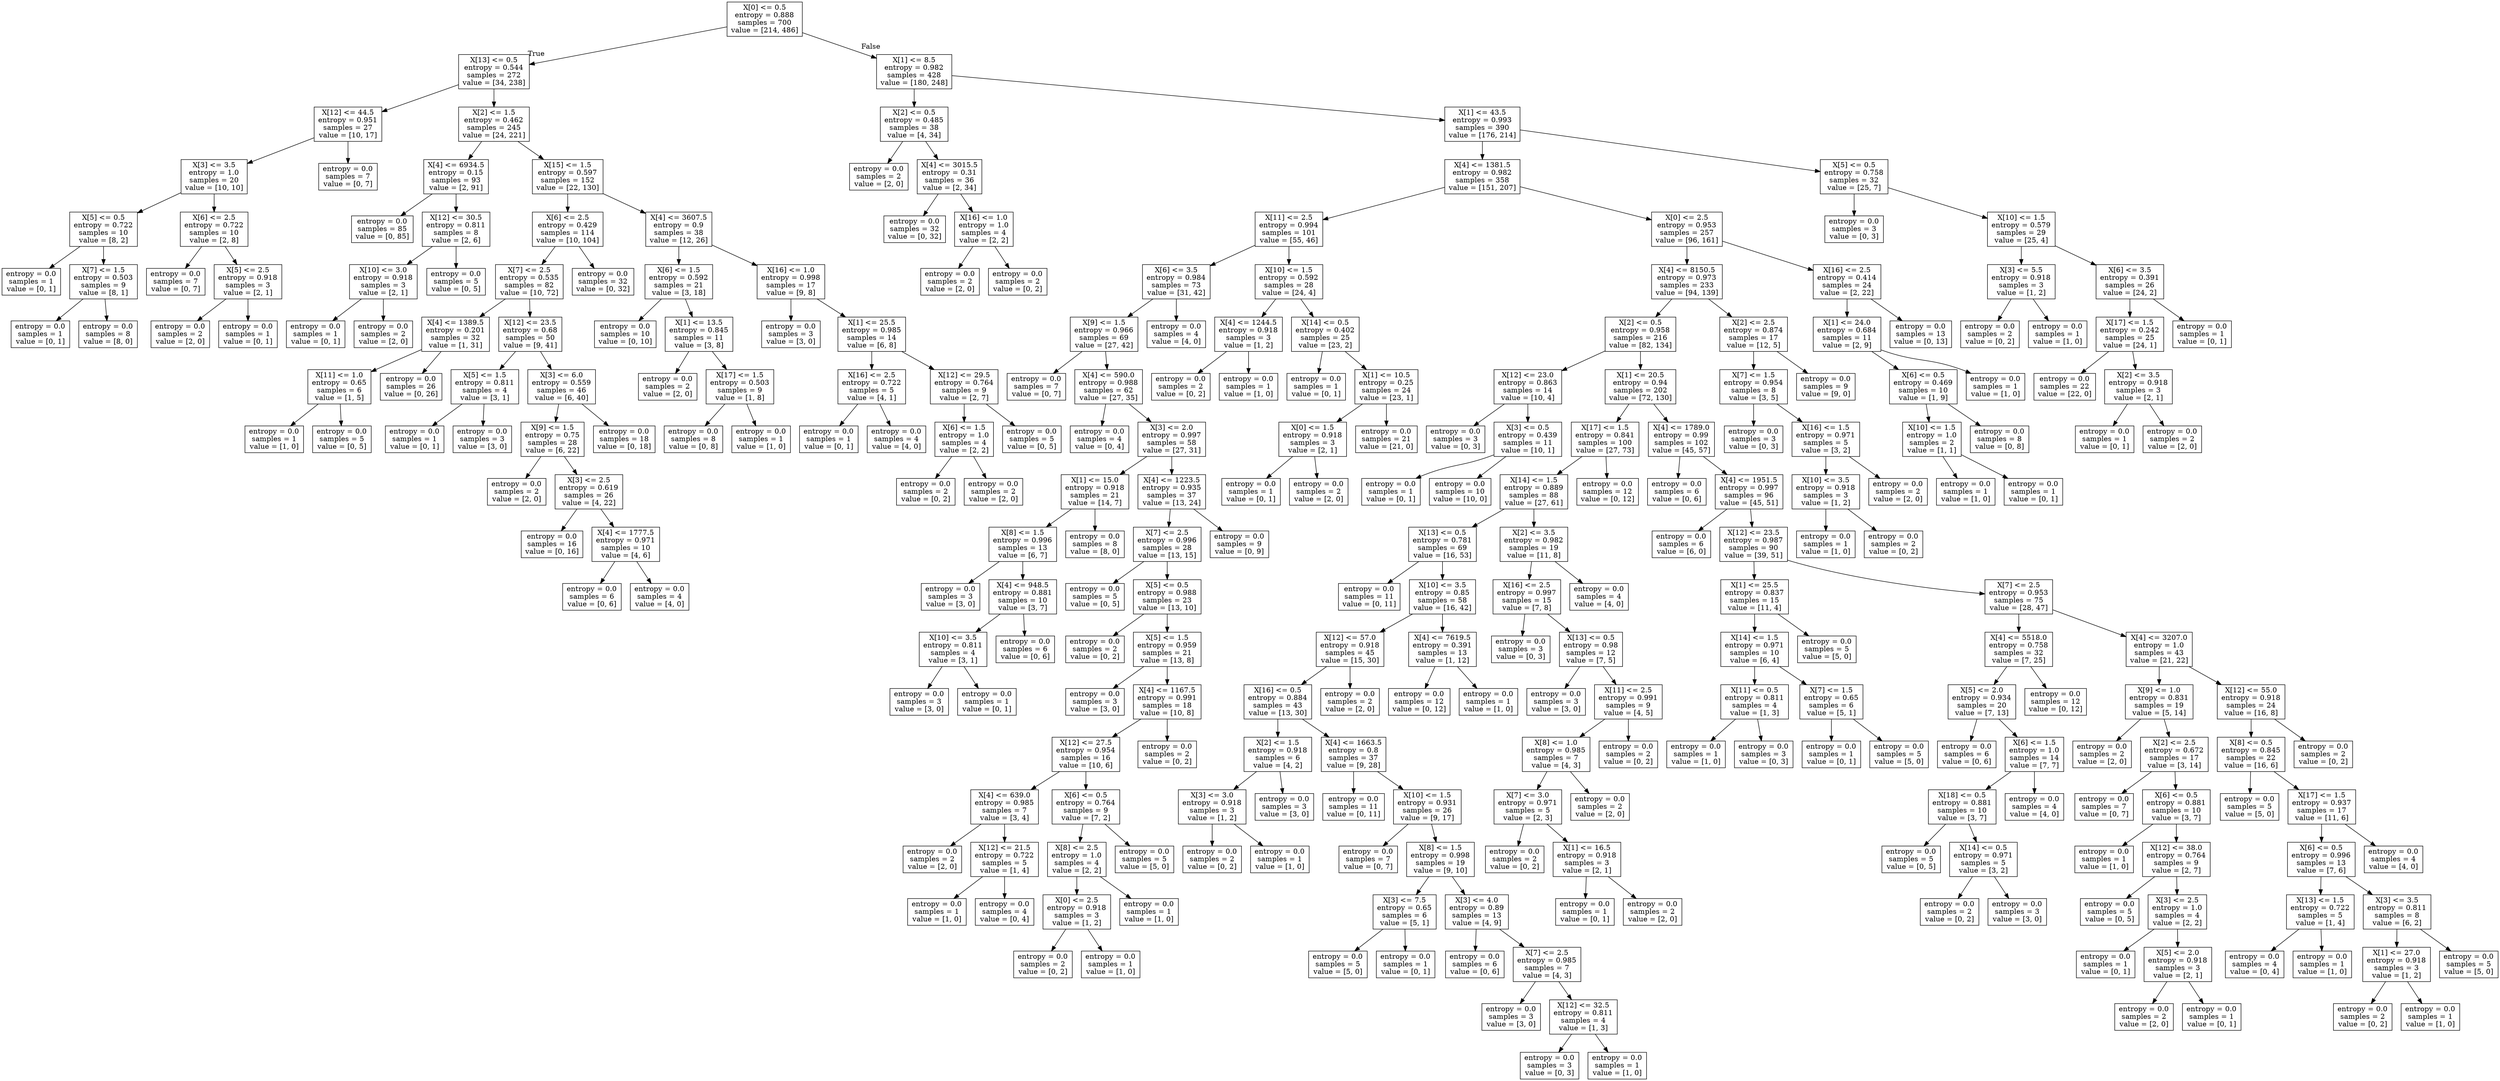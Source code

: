 digraph Tree {
node [shape=box] ;
0 [label="X[0] <= 0.5\nentropy = 0.888\nsamples = 700\nvalue = [214, 486]"] ;
1 [label="X[13] <= 0.5\nentropy = 0.544\nsamples = 272\nvalue = [34, 238]"] ;
0 -> 1 [labeldistance=2.5, labelangle=45, headlabel="True"] ;
2 [label="X[12] <= 44.5\nentropy = 0.951\nsamples = 27\nvalue = [10, 17]"] ;
1 -> 2 ;
3 [label="X[3] <= 3.5\nentropy = 1.0\nsamples = 20\nvalue = [10, 10]"] ;
2 -> 3 ;
4 [label="X[5] <= 0.5\nentropy = 0.722\nsamples = 10\nvalue = [8, 2]"] ;
3 -> 4 ;
5 [label="entropy = 0.0\nsamples = 1\nvalue = [0, 1]"] ;
4 -> 5 ;
6 [label="X[7] <= 1.5\nentropy = 0.503\nsamples = 9\nvalue = [8, 1]"] ;
4 -> 6 ;
7 [label="entropy = 0.0\nsamples = 1\nvalue = [0, 1]"] ;
6 -> 7 ;
8 [label="entropy = 0.0\nsamples = 8\nvalue = [8, 0]"] ;
6 -> 8 ;
9 [label="X[6] <= 2.5\nentropy = 0.722\nsamples = 10\nvalue = [2, 8]"] ;
3 -> 9 ;
10 [label="entropy = 0.0\nsamples = 7\nvalue = [0, 7]"] ;
9 -> 10 ;
11 [label="X[5] <= 2.5\nentropy = 0.918\nsamples = 3\nvalue = [2, 1]"] ;
9 -> 11 ;
12 [label="entropy = 0.0\nsamples = 2\nvalue = [2, 0]"] ;
11 -> 12 ;
13 [label="entropy = 0.0\nsamples = 1\nvalue = [0, 1]"] ;
11 -> 13 ;
14 [label="entropy = 0.0\nsamples = 7\nvalue = [0, 7]"] ;
2 -> 14 ;
15 [label="X[2] <= 1.5\nentropy = 0.462\nsamples = 245\nvalue = [24, 221]"] ;
1 -> 15 ;
16 [label="X[4] <= 6934.5\nentropy = 0.15\nsamples = 93\nvalue = [2, 91]"] ;
15 -> 16 ;
17 [label="entropy = 0.0\nsamples = 85\nvalue = [0, 85]"] ;
16 -> 17 ;
18 [label="X[12] <= 30.5\nentropy = 0.811\nsamples = 8\nvalue = [2, 6]"] ;
16 -> 18 ;
19 [label="X[10] <= 3.0\nentropy = 0.918\nsamples = 3\nvalue = [2, 1]"] ;
18 -> 19 ;
20 [label="entropy = 0.0\nsamples = 1\nvalue = [0, 1]"] ;
19 -> 20 ;
21 [label="entropy = 0.0\nsamples = 2\nvalue = [2, 0]"] ;
19 -> 21 ;
22 [label="entropy = 0.0\nsamples = 5\nvalue = [0, 5]"] ;
18 -> 22 ;
23 [label="X[15] <= 1.5\nentropy = 0.597\nsamples = 152\nvalue = [22, 130]"] ;
15 -> 23 ;
24 [label="X[6] <= 2.5\nentropy = 0.429\nsamples = 114\nvalue = [10, 104]"] ;
23 -> 24 ;
25 [label="X[7] <= 2.5\nentropy = 0.535\nsamples = 82\nvalue = [10, 72]"] ;
24 -> 25 ;
26 [label="X[4] <= 1389.5\nentropy = 0.201\nsamples = 32\nvalue = [1, 31]"] ;
25 -> 26 ;
27 [label="X[11] <= 1.0\nentropy = 0.65\nsamples = 6\nvalue = [1, 5]"] ;
26 -> 27 ;
28 [label="entropy = 0.0\nsamples = 1\nvalue = [1, 0]"] ;
27 -> 28 ;
29 [label="entropy = 0.0\nsamples = 5\nvalue = [0, 5]"] ;
27 -> 29 ;
30 [label="entropy = 0.0\nsamples = 26\nvalue = [0, 26]"] ;
26 -> 30 ;
31 [label="X[12] <= 23.5\nentropy = 0.68\nsamples = 50\nvalue = [9, 41]"] ;
25 -> 31 ;
32 [label="X[5] <= 1.5\nentropy = 0.811\nsamples = 4\nvalue = [3, 1]"] ;
31 -> 32 ;
33 [label="entropy = 0.0\nsamples = 1\nvalue = [0, 1]"] ;
32 -> 33 ;
34 [label="entropy = 0.0\nsamples = 3\nvalue = [3, 0]"] ;
32 -> 34 ;
35 [label="X[3] <= 6.0\nentropy = 0.559\nsamples = 46\nvalue = [6, 40]"] ;
31 -> 35 ;
36 [label="X[9] <= 1.5\nentropy = 0.75\nsamples = 28\nvalue = [6, 22]"] ;
35 -> 36 ;
37 [label="entropy = 0.0\nsamples = 2\nvalue = [2, 0]"] ;
36 -> 37 ;
38 [label="X[3] <= 2.5\nentropy = 0.619\nsamples = 26\nvalue = [4, 22]"] ;
36 -> 38 ;
39 [label="entropy = 0.0\nsamples = 16\nvalue = [0, 16]"] ;
38 -> 39 ;
40 [label="X[4] <= 1777.5\nentropy = 0.971\nsamples = 10\nvalue = [4, 6]"] ;
38 -> 40 ;
41 [label="entropy = 0.0\nsamples = 6\nvalue = [0, 6]"] ;
40 -> 41 ;
42 [label="entropy = 0.0\nsamples = 4\nvalue = [4, 0]"] ;
40 -> 42 ;
43 [label="entropy = 0.0\nsamples = 18\nvalue = [0, 18]"] ;
35 -> 43 ;
44 [label="entropy = 0.0\nsamples = 32\nvalue = [0, 32]"] ;
24 -> 44 ;
45 [label="X[4] <= 3607.5\nentropy = 0.9\nsamples = 38\nvalue = [12, 26]"] ;
23 -> 45 ;
46 [label="X[6] <= 1.5\nentropy = 0.592\nsamples = 21\nvalue = [3, 18]"] ;
45 -> 46 ;
47 [label="entropy = 0.0\nsamples = 10\nvalue = [0, 10]"] ;
46 -> 47 ;
48 [label="X[1] <= 13.5\nentropy = 0.845\nsamples = 11\nvalue = [3, 8]"] ;
46 -> 48 ;
49 [label="entropy = 0.0\nsamples = 2\nvalue = [2, 0]"] ;
48 -> 49 ;
50 [label="X[17] <= 1.5\nentropy = 0.503\nsamples = 9\nvalue = [1, 8]"] ;
48 -> 50 ;
51 [label="entropy = 0.0\nsamples = 8\nvalue = [0, 8]"] ;
50 -> 51 ;
52 [label="entropy = 0.0\nsamples = 1\nvalue = [1, 0]"] ;
50 -> 52 ;
53 [label="X[16] <= 1.0\nentropy = 0.998\nsamples = 17\nvalue = [9, 8]"] ;
45 -> 53 ;
54 [label="entropy = 0.0\nsamples = 3\nvalue = [3, 0]"] ;
53 -> 54 ;
55 [label="X[1] <= 25.5\nentropy = 0.985\nsamples = 14\nvalue = [6, 8]"] ;
53 -> 55 ;
56 [label="X[16] <= 2.5\nentropy = 0.722\nsamples = 5\nvalue = [4, 1]"] ;
55 -> 56 ;
57 [label="entropy = 0.0\nsamples = 1\nvalue = [0, 1]"] ;
56 -> 57 ;
58 [label="entropy = 0.0\nsamples = 4\nvalue = [4, 0]"] ;
56 -> 58 ;
59 [label="X[12] <= 29.5\nentropy = 0.764\nsamples = 9\nvalue = [2, 7]"] ;
55 -> 59 ;
60 [label="X[6] <= 1.5\nentropy = 1.0\nsamples = 4\nvalue = [2, 2]"] ;
59 -> 60 ;
61 [label="entropy = 0.0\nsamples = 2\nvalue = [0, 2]"] ;
60 -> 61 ;
62 [label="entropy = 0.0\nsamples = 2\nvalue = [2, 0]"] ;
60 -> 62 ;
63 [label="entropy = 0.0\nsamples = 5\nvalue = [0, 5]"] ;
59 -> 63 ;
64 [label="X[1] <= 8.5\nentropy = 0.982\nsamples = 428\nvalue = [180, 248]"] ;
0 -> 64 [labeldistance=2.5, labelangle=-45, headlabel="False"] ;
65 [label="X[2] <= 0.5\nentropy = 0.485\nsamples = 38\nvalue = [4, 34]"] ;
64 -> 65 ;
66 [label="entropy = 0.0\nsamples = 2\nvalue = [2, 0]"] ;
65 -> 66 ;
67 [label="X[4] <= 3015.5\nentropy = 0.31\nsamples = 36\nvalue = [2, 34]"] ;
65 -> 67 ;
68 [label="entropy = 0.0\nsamples = 32\nvalue = [0, 32]"] ;
67 -> 68 ;
69 [label="X[16] <= 1.0\nentropy = 1.0\nsamples = 4\nvalue = [2, 2]"] ;
67 -> 69 ;
70 [label="entropy = 0.0\nsamples = 2\nvalue = [2, 0]"] ;
69 -> 70 ;
71 [label="entropy = 0.0\nsamples = 2\nvalue = [0, 2]"] ;
69 -> 71 ;
72 [label="X[1] <= 43.5\nentropy = 0.993\nsamples = 390\nvalue = [176, 214]"] ;
64 -> 72 ;
73 [label="X[4] <= 1381.5\nentropy = 0.982\nsamples = 358\nvalue = [151, 207]"] ;
72 -> 73 ;
74 [label="X[11] <= 2.5\nentropy = 0.994\nsamples = 101\nvalue = [55, 46]"] ;
73 -> 74 ;
75 [label="X[6] <= 3.5\nentropy = 0.984\nsamples = 73\nvalue = [31, 42]"] ;
74 -> 75 ;
76 [label="X[9] <= 1.5\nentropy = 0.966\nsamples = 69\nvalue = [27, 42]"] ;
75 -> 76 ;
77 [label="entropy = 0.0\nsamples = 7\nvalue = [0, 7]"] ;
76 -> 77 ;
78 [label="X[4] <= 590.0\nentropy = 0.988\nsamples = 62\nvalue = [27, 35]"] ;
76 -> 78 ;
79 [label="entropy = 0.0\nsamples = 4\nvalue = [0, 4]"] ;
78 -> 79 ;
80 [label="X[3] <= 2.0\nentropy = 0.997\nsamples = 58\nvalue = [27, 31]"] ;
78 -> 80 ;
81 [label="X[1] <= 15.0\nentropy = 0.918\nsamples = 21\nvalue = [14, 7]"] ;
80 -> 81 ;
82 [label="X[8] <= 1.5\nentropy = 0.996\nsamples = 13\nvalue = [6, 7]"] ;
81 -> 82 ;
83 [label="entropy = 0.0\nsamples = 3\nvalue = [3, 0]"] ;
82 -> 83 ;
84 [label="X[4] <= 948.5\nentropy = 0.881\nsamples = 10\nvalue = [3, 7]"] ;
82 -> 84 ;
85 [label="X[10] <= 3.5\nentropy = 0.811\nsamples = 4\nvalue = [3, 1]"] ;
84 -> 85 ;
86 [label="entropy = 0.0\nsamples = 3\nvalue = [3, 0]"] ;
85 -> 86 ;
87 [label="entropy = 0.0\nsamples = 1\nvalue = [0, 1]"] ;
85 -> 87 ;
88 [label="entropy = 0.0\nsamples = 6\nvalue = [0, 6]"] ;
84 -> 88 ;
89 [label="entropy = 0.0\nsamples = 8\nvalue = [8, 0]"] ;
81 -> 89 ;
90 [label="X[4] <= 1223.5\nentropy = 0.935\nsamples = 37\nvalue = [13, 24]"] ;
80 -> 90 ;
91 [label="X[7] <= 2.5\nentropy = 0.996\nsamples = 28\nvalue = [13, 15]"] ;
90 -> 91 ;
92 [label="entropy = 0.0\nsamples = 5\nvalue = [0, 5]"] ;
91 -> 92 ;
93 [label="X[5] <= 0.5\nentropy = 0.988\nsamples = 23\nvalue = [13, 10]"] ;
91 -> 93 ;
94 [label="entropy = 0.0\nsamples = 2\nvalue = [0, 2]"] ;
93 -> 94 ;
95 [label="X[5] <= 1.5\nentropy = 0.959\nsamples = 21\nvalue = [13, 8]"] ;
93 -> 95 ;
96 [label="entropy = 0.0\nsamples = 3\nvalue = [3, 0]"] ;
95 -> 96 ;
97 [label="X[4] <= 1167.5\nentropy = 0.991\nsamples = 18\nvalue = [10, 8]"] ;
95 -> 97 ;
98 [label="X[12] <= 27.5\nentropy = 0.954\nsamples = 16\nvalue = [10, 6]"] ;
97 -> 98 ;
99 [label="X[4] <= 639.0\nentropy = 0.985\nsamples = 7\nvalue = [3, 4]"] ;
98 -> 99 ;
100 [label="entropy = 0.0\nsamples = 2\nvalue = [2, 0]"] ;
99 -> 100 ;
101 [label="X[12] <= 21.5\nentropy = 0.722\nsamples = 5\nvalue = [1, 4]"] ;
99 -> 101 ;
102 [label="entropy = 0.0\nsamples = 1\nvalue = [1, 0]"] ;
101 -> 102 ;
103 [label="entropy = 0.0\nsamples = 4\nvalue = [0, 4]"] ;
101 -> 103 ;
104 [label="X[6] <= 0.5\nentropy = 0.764\nsamples = 9\nvalue = [7, 2]"] ;
98 -> 104 ;
105 [label="X[8] <= 2.5\nentropy = 1.0\nsamples = 4\nvalue = [2, 2]"] ;
104 -> 105 ;
106 [label="X[0] <= 2.5\nentropy = 0.918\nsamples = 3\nvalue = [1, 2]"] ;
105 -> 106 ;
107 [label="entropy = 0.0\nsamples = 2\nvalue = [0, 2]"] ;
106 -> 107 ;
108 [label="entropy = 0.0\nsamples = 1\nvalue = [1, 0]"] ;
106 -> 108 ;
109 [label="entropy = 0.0\nsamples = 1\nvalue = [1, 0]"] ;
105 -> 109 ;
110 [label="entropy = 0.0\nsamples = 5\nvalue = [5, 0]"] ;
104 -> 110 ;
111 [label="entropy = 0.0\nsamples = 2\nvalue = [0, 2]"] ;
97 -> 111 ;
112 [label="entropy = 0.0\nsamples = 9\nvalue = [0, 9]"] ;
90 -> 112 ;
113 [label="entropy = 0.0\nsamples = 4\nvalue = [4, 0]"] ;
75 -> 113 ;
114 [label="X[10] <= 1.5\nentropy = 0.592\nsamples = 28\nvalue = [24, 4]"] ;
74 -> 114 ;
115 [label="X[4] <= 1244.5\nentropy = 0.918\nsamples = 3\nvalue = [1, 2]"] ;
114 -> 115 ;
116 [label="entropy = 0.0\nsamples = 2\nvalue = [0, 2]"] ;
115 -> 116 ;
117 [label="entropy = 0.0\nsamples = 1\nvalue = [1, 0]"] ;
115 -> 117 ;
118 [label="X[14] <= 0.5\nentropy = 0.402\nsamples = 25\nvalue = [23, 2]"] ;
114 -> 118 ;
119 [label="entropy = 0.0\nsamples = 1\nvalue = [0, 1]"] ;
118 -> 119 ;
120 [label="X[1] <= 10.5\nentropy = 0.25\nsamples = 24\nvalue = [23, 1]"] ;
118 -> 120 ;
121 [label="X[0] <= 1.5\nentropy = 0.918\nsamples = 3\nvalue = [2, 1]"] ;
120 -> 121 ;
122 [label="entropy = 0.0\nsamples = 1\nvalue = [0, 1]"] ;
121 -> 122 ;
123 [label="entropy = 0.0\nsamples = 2\nvalue = [2, 0]"] ;
121 -> 123 ;
124 [label="entropy = 0.0\nsamples = 21\nvalue = [21, 0]"] ;
120 -> 124 ;
125 [label="X[0] <= 2.5\nentropy = 0.953\nsamples = 257\nvalue = [96, 161]"] ;
73 -> 125 ;
126 [label="X[4] <= 8150.5\nentropy = 0.973\nsamples = 233\nvalue = [94, 139]"] ;
125 -> 126 ;
127 [label="X[2] <= 0.5\nentropy = 0.958\nsamples = 216\nvalue = [82, 134]"] ;
126 -> 127 ;
128 [label="X[12] <= 23.0\nentropy = 0.863\nsamples = 14\nvalue = [10, 4]"] ;
127 -> 128 ;
129 [label="entropy = 0.0\nsamples = 3\nvalue = [0, 3]"] ;
128 -> 129 ;
130 [label="X[3] <= 0.5\nentropy = 0.439\nsamples = 11\nvalue = [10, 1]"] ;
128 -> 130 ;
131 [label="entropy = 0.0\nsamples = 1\nvalue = [0, 1]"] ;
130 -> 131 ;
132 [label="entropy = 0.0\nsamples = 10\nvalue = [10, 0]"] ;
130 -> 132 ;
133 [label="X[1] <= 20.5\nentropy = 0.94\nsamples = 202\nvalue = [72, 130]"] ;
127 -> 133 ;
134 [label="X[17] <= 1.5\nentropy = 0.841\nsamples = 100\nvalue = [27, 73]"] ;
133 -> 134 ;
135 [label="X[14] <= 1.5\nentropy = 0.889\nsamples = 88\nvalue = [27, 61]"] ;
134 -> 135 ;
136 [label="X[13] <= 0.5\nentropy = 0.781\nsamples = 69\nvalue = [16, 53]"] ;
135 -> 136 ;
137 [label="entropy = 0.0\nsamples = 11\nvalue = [0, 11]"] ;
136 -> 137 ;
138 [label="X[10] <= 3.5\nentropy = 0.85\nsamples = 58\nvalue = [16, 42]"] ;
136 -> 138 ;
139 [label="X[12] <= 57.0\nentropy = 0.918\nsamples = 45\nvalue = [15, 30]"] ;
138 -> 139 ;
140 [label="X[16] <= 0.5\nentropy = 0.884\nsamples = 43\nvalue = [13, 30]"] ;
139 -> 140 ;
141 [label="X[2] <= 1.5\nentropy = 0.918\nsamples = 6\nvalue = [4, 2]"] ;
140 -> 141 ;
142 [label="X[3] <= 3.0\nentropy = 0.918\nsamples = 3\nvalue = [1, 2]"] ;
141 -> 142 ;
143 [label="entropy = 0.0\nsamples = 2\nvalue = [0, 2]"] ;
142 -> 143 ;
144 [label="entropy = 0.0\nsamples = 1\nvalue = [1, 0]"] ;
142 -> 144 ;
145 [label="entropy = 0.0\nsamples = 3\nvalue = [3, 0]"] ;
141 -> 145 ;
146 [label="X[4] <= 1663.5\nentropy = 0.8\nsamples = 37\nvalue = [9, 28]"] ;
140 -> 146 ;
147 [label="entropy = 0.0\nsamples = 11\nvalue = [0, 11]"] ;
146 -> 147 ;
148 [label="X[10] <= 1.5\nentropy = 0.931\nsamples = 26\nvalue = [9, 17]"] ;
146 -> 148 ;
149 [label="entropy = 0.0\nsamples = 7\nvalue = [0, 7]"] ;
148 -> 149 ;
150 [label="X[8] <= 1.5\nentropy = 0.998\nsamples = 19\nvalue = [9, 10]"] ;
148 -> 150 ;
151 [label="X[3] <= 7.5\nentropy = 0.65\nsamples = 6\nvalue = [5, 1]"] ;
150 -> 151 ;
152 [label="entropy = 0.0\nsamples = 5\nvalue = [5, 0]"] ;
151 -> 152 ;
153 [label="entropy = 0.0\nsamples = 1\nvalue = [0, 1]"] ;
151 -> 153 ;
154 [label="X[3] <= 4.0\nentropy = 0.89\nsamples = 13\nvalue = [4, 9]"] ;
150 -> 154 ;
155 [label="entropy = 0.0\nsamples = 6\nvalue = [0, 6]"] ;
154 -> 155 ;
156 [label="X[7] <= 2.5\nentropy = 0.985\nsamples = 7\nvalue = [4, 3]"] ;
154 -> 156 ;
157 [label="entropy = 0.0\nsamples = 3\nvalue = [3, 0]"] ;
156 -> 157 ;
158 [label="X[12] <= 32.5\nentropy = 0.811\nsamples = 4\nvalue = [1, 3]"] ;
156 -> 158 ;
159 [label="entropy = 0.0\nsamples = 3\nvalue = [0, 3]"] ;
158 -> 159 ;
160 [label="entropy = 0.0\nsamples = 1\nvalue = [1, 0]"] ;
158 -> 160 ;
161 [label="entropy = 0.0\nsamples = 2\nvalue = [2, 0]"] ;
139 -> 161 ;
162 [label="X[4] <= 7619.5\nentropy = 0.391\nsamples = 13\nvalue = [1, 12]"] ;
138 -> 162 ;
163 [label="entropy = 0.0\nsamples = 12\nvalue = [0, 12]"] ;
162 -> 163 ;
164 [label="entropy = 0.0\nsamples = 1\nvalue = [1, 0]"] ;
162 -> 164 ;
165 [label="X[2] <= 3.5\nentropy = 0.982\nsamples = 19\nvalue = [11, 8]"] ;
135 -> 165 ;
166 [label="X[16] <= 2.5\nentropy = 0.997\nsamples = 15\nvalue = [7, 8]"] ;
165 -> 166 ;
167 [label="entropy = 0.0\nsamples = 3\nvalue = [0, 3]"] ;
166 -> 167 ;
168 [label="X[13] <= 0.5\nentropy = 0.98\nsamples = 12\nvalue = [7, 5]"] ;
166 -> 168 ;
169 [label="entropy = 0.0\nsamples = 3\nvalue = [3, 0]"] ;
168 -> 169 ;
170 [label="X[11] <= 2.5\nentropy = 0.991\nsamples = 9\nvalue = [4, 5]"] ;
168 -> 170 ;
171 [label="X[8] <= 1.0\nentropy = 0.985\nsamples = 7\nvalue = [4, 3]"] ;
170 -> 171 ;
172 [label="X[7] <= 3.0\nentropy = 0.971\nsamples = 5\nvalue = [2, 3]"] ;
171 -> 172 ;
173 [label="entropy = 0.0\nsamples = 2\nvalue = [0, 2]"] ;
172 -> 173 ;
174 [label="X[1] <= 16.5\nentropy = 0.918\nsamples = 3\nvalue = [2, 1]"] ;
172 -> 174 ;
175 [label="entropy = 0.0\nsamples = 1\nvalue = [0, 1]"] ;
174 -> 175 ;
176 [label="entropy = 0.0\nsamples = 2\nvalue = [2, 0]"] ;
174 -> 176 ;
177 [label="entropy = 0.0\nsamples = 2\nvalue = [2, 0]"] ;
171 -> 177 ;
178 [label="entropy = 0.0\nsamples = 2\nvalue = [0, 2]"] ;
170 -> 178 ;
179 [label="entropy = 0.0\nsamples = 4\nvalue = [4, 0]"] ;
165 -> 179 ;
180 [label="entropy = 0.0\nsamples = 12\nvalue = [0, 12]"] ;
134 -> 180 ;
181 [label="X[4] <= 1789.0\nentropy = 0.99\nsamples = 102\nvalue = [45, 57]"] ;
133 -> 181 ;
182 [label="entropy = 0.0\nsamples = 6\nvalue = [0, 6]"] ;
181 -> 182 ;
183 [label="X[4] <= 1951.5\nentropy = 0.997\nsamples = 96\nvalue = [45, 51]"] ;
181 -> 183 ;
184 [label="entropy = 0.0\nsamples = 6\nvalue = [6, 0]"] ;
183 -> 184 ;
185 [label="X[12] <= 23.5\nentropy = 0.987\nsamples = 90\nvalue = [39, 51]"] ;
183 -> 185 ;
186 [label="X[1] <= 25.5\nentropy = 0.837\nsamples = 15\nvalue = [11, 4]"] ;
185 -> 186 ;
187 [label="X[14] <= 1.5\nentropy = 0.971\nsamples = 10\nvalue = [6, 4]"] ;
186 -> 187 ;
188 [label="X[11] <= 0.5\nentropy = 0.811\nsamples = 4\nvalue = [1, 3]"] ;
187 -> 188 ;
189 [label="entropy = 0.0\nsamples = 1\nvalue = [1, 0]"] ;
188 -> 189 ;
190 [label="entropy = 0.0\nsamples = 3\nvalue = [0, 3]"] ;
188 -> 190 ;
191 [label="X[7] <= 1.5\nentropy = 0.65\nsamples = 6\nvalue = [5, 1]"] ;
187 -> 191 ;
192 [label="entropy = 0.0\nsamples = 1\nvalue = [0, 1]"] ;
191 -> 192 ;
193 [label="entropy = 0.0\nsamples = 5\nvalue = [5, 0]"] ;
191 -> 193 ;
194 [label="entropy = 0.0\nsamples = 5\nvalue = [5, 0]"] ;
186 -> 194 ;
195 [label="X[7] <= 2.5\nentropy = 0.953\nsamples = 75\nvalue = [28, 47]"] ;
185 -> 195 ;
196 [label="X[4] <= 5518.0\nentropy = 0.758\nsamples = 32\nvalue = [7, 25]"] ;
195 -> 196 ;
197 [label="X[5] <= 2.0\nentropy = 0.934\nsamples = 20\nvalue = [7, 13]"] ;
196 -> 197 ;
198 [label="entropy = 0.0\nsamples = 6\nvalue = [0, 6]"] ;
197 -> 198 ;
199 [label="X[6] <= 1.5\nentropy = 1.0\nsamples = 14\nvalue = [7, 7]"] ;
197 -> 199 ;
200 [label="X[18] <= 0.5\nentropy = 0.881\nsamples = 10\nvalue = [3, 7]"] ;
199 -> 200 ;
201 [label="entropy = 0.0\nsamples = 5\nvalue = [0, 5]"] ;
200 -> 201 ;
202 [label="X[14] <= 0.5\nentropy = 0.971\nsamples = 5\nvalue = [3, 2]"] ;
200 -> 202 ;
203 [label="entropy = 0.0\nsamples = 2\nvalue = [0, 2]"] ;
202 -> 203 ;
204 [label="entropy = 0.0\nsamples = 3\nvalue = [3, 0]"] ;
202 -> 204 ;
205 [label="entropy = 0.0\nsamples = 4\nvalue = [4, 0]"] ;
199 -> 205 ;
206 [label="entropy = 0.0\nsamples = 12\nvalue = [0, 12]"] ;
196 -> 206 ;
207 [label="X[4] <= 3207.0\nentropy = 1.0\nsamples = 43\nvalue = [21, 22]"] ;
195 -> 207 ;
208 [label="X[9] <= 1.0\nentropy = 0.831\nsamples = 19\nvalue = [5, 14]"] ;
207 -> 208 ;
209 [label="entropy = 0.0\nsamples = 2\nvalue = [2, 0]"] ;
208 -> 209 ;
210 [label="X[2] <= 2.5\nentropy = 0.672\nsamples = 17\nvalue = [3, 14]"] ;
208 -> 210 ;
211 [label="entropy = 0.0\nsamples = 7\nvalue = [0, 7]"] ;
210 -> 211 ;
212 [label="X[6] <= 0.5\nentropy = 0.881\nsamples = 10\nvalue = [3, 7]"] ;
210 -> 212 ;
213 [label="entropy = 0.0\nsamples = 1\nvalue = [1, 0]"] ;
212 -> 213 ;
214 [label="X[12] <= 38.0\nentropy = 0.764\nsamples = 9\nvalue = [2, 7]"] ;
212 -> 214 ;
215 [label="entropy = 0.0\nsamples = 5\nvalue = [0, 5]"] ;
214 -> 215 ;
216 [label="X[3] <= 2.5\nentropy = 1.0\nsamples = 4\nvalue = [2, 2]"] ;
214 -> 216 ;
217 [label="entropy = 0.0\nsamples = 1\nvalue = [0, 1]"] ;
216 -> 217 ;
218 [label="X[5] <= 2.0\nentropy = 0.918\nsamples = 3\nvalue = [2, 1]"] ;
216 -> 218 ;
219 [label="entropy = 0.0\nsamples = 2\nvalue = [2, 0]"] ;
218 -> 219 ;
220 [label="entropy = 0.0\nsamples = 1\nvalue = [0, 1]"] ;
218 -> 220 ;
221 [label="X[12] <= 55.0\nentropy = 0.918\nsamples = 24\nvalue = [16, 8]"] ;
207 -> 221 ;
222 [label="X[8] <= 0.5\nentropy = 0.845\nsamples = 22\nvalue = [16, 6]"] ;
221 -> 222 ;
223 [label="entropy = 0.0\nsamples = 5\nvalue = [5, 0]"] ;
222 -> 223 ;
224 [label="X[17] <= 1.5\nentropy = 0.937\nsamples = 17\nvalue = [11, 6]"] ;
222 -> 224 ;
225 [label="X[6] <= 0.5\nentropy = 0.996\nsamples = 13\nvalue = [7, 6]"] ;
224 -> 225 ;
226 [label="X[13] <= 1.5\nentropy = 0.722\nsamples = 5\nvalue = [1, 4]"] ;
225 -> 226 ;
227 [label="entropy = 0.0\nsamples = 4\nvalue = [0, 4]"] ;
226 -> 227 ;
228 [label="entropy = 0.0\nsamples = 1\nvalue = [1, 0]"] ;
226 -> 228 ;
229 [label="X[3] <= 3.5\nentropy = 0.811\nsamples = 8\nvalue = [6, 2]"] ;
225 -> 229 ;
230 [label="X[1] <= 27.0\nentropy = 0.918\nsamples = 3\nvalue = [1, 2]"] ;
229 -> 230 ;
231 [label="entropy = 0.0\nsamples = 2\nvalue = [0, 2]"] ;
230 -> 231 ;
232 [label="entropy = 0.0\nsamples = 1\nvalue = [1, 0]"] ;
230 -> 232 ;
233 [label="entropy = 0.0\nsamples = 5\nvalue = [5, 0]"] ;
229 -> 233 ;
234 [label="entropy = 0.0\nsamples = 4\nvalue = [4, 0]"] ;
224 -> 234 ;
235 [label="entropy = 0.0\nsamples = 2\nvalue = [0, 2]"] ;
221 -> 235 ;
236 [label="X[2] <= 2.5\nentropy = 0.874\nsamples = 17\nvalue = [12, 5]"] ;
126 -> 236 ;
237 [label="X[7] <= 1.5\nentropy = 0.954\nsamples = 8\nvalue = [3, 5]"] ;
236 -> 237 ;
238 [label="entropy = 0.0\nsamples = 3\nvalue = [0, 3]"] ;
237 -> 238 ;
239 [label="X[16] <= 1.5\nentropy = 0.971\nsamples = 5\nvalue = [3, 2]"] ;
237 -> 239 ;
240 [label="X[10] <= 3.5\nentropy = 0.918\nsamples = 3\nvalue = [1, 2]"] ;
239 -> 240 ;
241 [label="entropy = 0.0\nsamples = 1\nvalue = [1, 0]"] ;
240 -> 241 ;
242 [label="entropy = 0.0\nsamples = 2\nvalue = [0, 2]"] ;
240 -> 242 ;
243 [label="entropy = 0.0\nsamples = 2\nvalue = [2, 0]"] ;
239 -> 243 ;
244 [label="entropy = 0.0\nsamples = 9\nvalue = [9, 0]"] ;
236 -> 244 ;
245 [label="X[16] <= 2.5\nentropy = 0.414\nsamples = 24\nvalue = [2, 22]"] ;
125 -> 245 ;
246 [label="X[1] <= 24.0\nentropy = 0.684\nsamples = 11\nvalue = [2, 9]"] ;
245 -> 246 ;
247 [label="X[6] <= 0.5\nentropy = 0.469\nsamples = 10\nvalue = [1, 9]"] ;
246 -> 247 ;
248 [label="X[10] <= 1.5\nentropy = 1.0\nsamples = 2\nvalue = [1, 1]"] ;
247 -> 248 ;
249 [label="entropy = 0.0\nsamples = 1\nvalue = [1, 0]"] ;
248 -> 249 ;
250 [label="entropy = 0.0\nsamples = 1\nvalue = [0, 1]"] ;
248 -> 250 ;
251 [label="entropy = 0.0\nsamples = 8\nvalue = [0, 8]"] ;
247 -> 251 ;
252 [label="entropy = 0.0\nsamples = 1\nvalue = [1, 0]"] ;
246 -> 252 ;
253 [label="entropy = 0.0\nsamples = 13\nvalue = [0, 13]"] ;
245 -> 253 ;
254 [label="X[5] <= 0.5\nentropy = 0.758\nsamples = 32\nvalue = [25, 7]"] ;
72 -> 254 ;
255 [label="entropy = 0.0\nsamples = 3\nvalue = [0, 3]"] ;
254 -> 255 ;
256 [label="X[10] <= 1.5\nentropy = 0.579\nsamples = 29\nvalue = [25, 4]"] ;
254 -> 256 ;
257 [label="X[3] <= 5.5\nentropy = 0.918\nsamples = 3\nvalue = [1, 2]"] ;
256 -> 257 ;
258 [label="entropy = 0.0\nsamples = 2\nvalue = [0, 2]"] ;
257 -> 258 ;
259 [label="entropy = 0.0\nsamples = 1\nvalue = [1, 0]"] ;
257 -> 259 ;
260 [label="X[6] <= 3.5\nentropy = 0.391\nsamples = 26\nvalue = [24, 2]"] ;
256 -> 260 ;
261 [label="X[17] <= 1.5\nentropy = 0.242\nsamples = 25\nvalue = [24, 1]"] ;
260 -> 261 ;
262 [label="entropy = 0.0\nsamples = 22\nvalue = [22, 0]"] ;
261 -> 262 ;
263 [label="X[2] <= 3.5\nentropy = 0.918\nsamples = 3\nvalue = [2, 1]"] ;
261 -> 263 ;
264 [label="entropy = 0.0\nsamples = 1\nvalue = [0, 1]"] ;
263 -> 264 ;
265 [label="entropy = 0.0\nsamples = 2\nvalue = [2, 0]"] ;
263 -> 265 ;
266 [label="entropy = 0.0\nsamples = 1\nvalue = [0, 1]"] ;
260 -> 266 ;
}